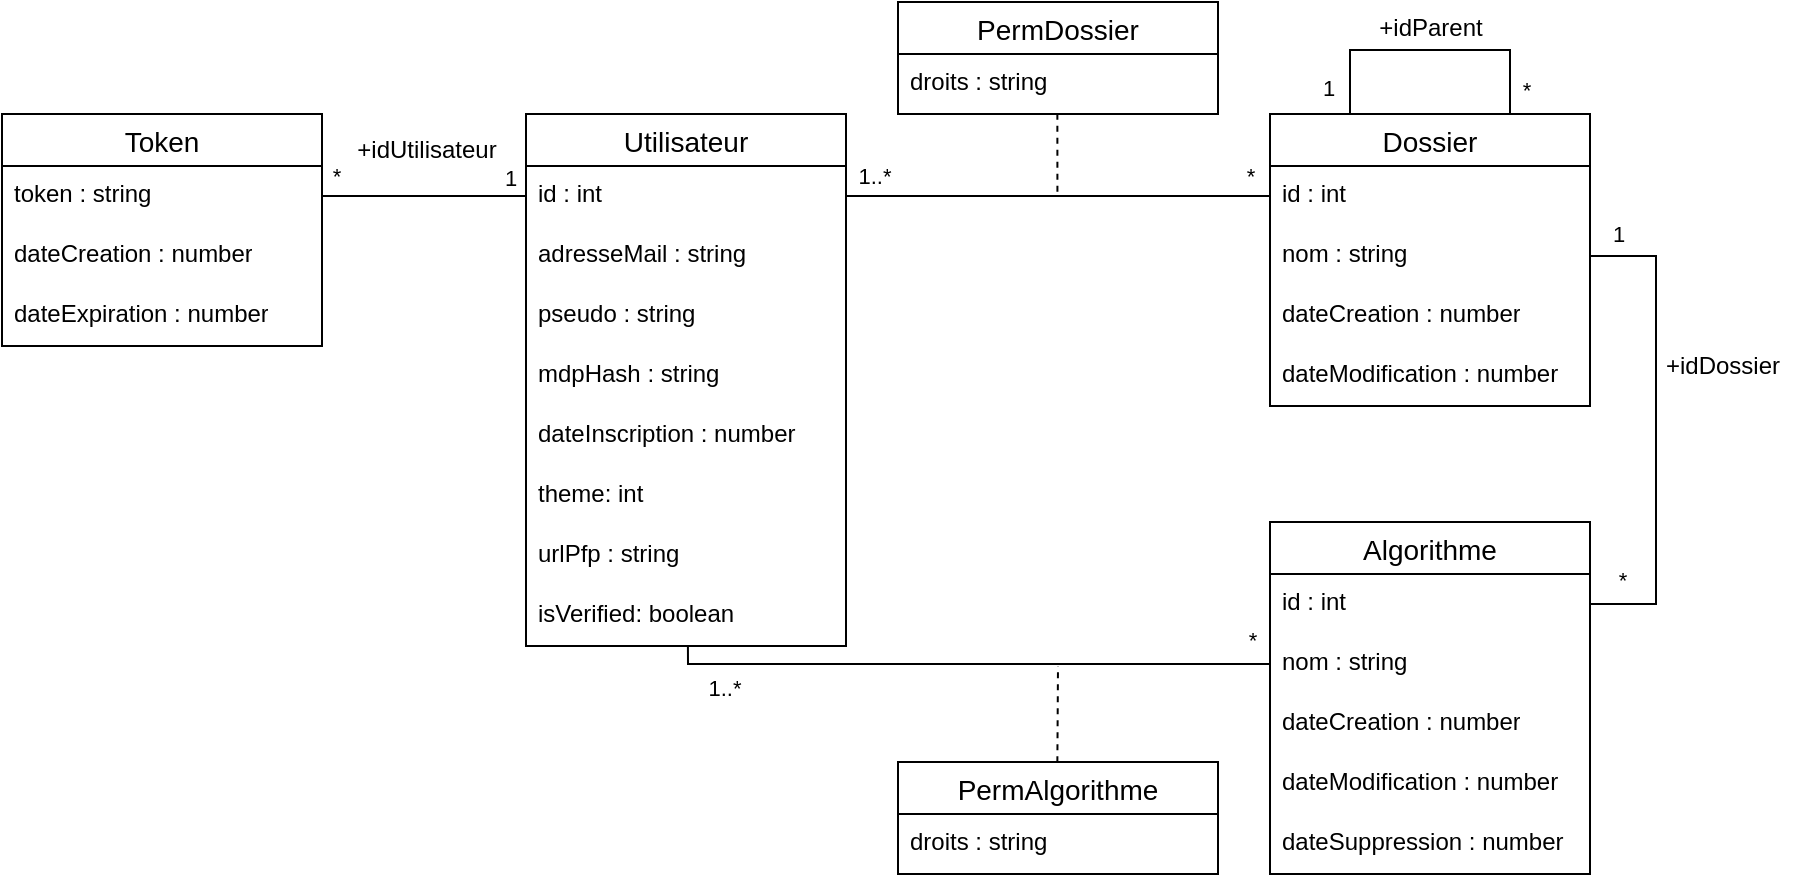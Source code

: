 <mxfile>
    <diagram name="Page-1" id="9FCioP1yI_8llP7Mw2wB">
        <mxGraphModel dx="2379" dy="1050" grid="0" gridSize="10" guides="1" tooltips="1" connect="1" arrows="1" fold="1" page="0" pageScale="1" pageWidth="827" pageHeight="1169" math="0" shadow="0">
            <root>
                <mxCell id="0"/>
                <mxCell id="1" parent="0"/>
                <mxCell id="wQBDHdp43ygAPrBhFsiP-1" value="Utilisateur" style="swimlane;fontStyle=0;childLayout=stackLayout;horizontal=1;startSize=26;horizontalStack=0;resizeParent=1;resizeParentMax=0;resizeLast=0;collapsible=1;marginBottom=0;align=center;fontSize=14;" parent="1" vertex="1">
                    <mxGeometry x="-1629" y="-243" width="160" height="266" as="geometry"/>
                </mxCell>
                <mxCell id="wQBDHdp43ygAPrBhFsiP-2" value="id : int" style="text;strokeColor=none;fillColor=none;spacingLeft=4;spacingRight=4;overflow=hidden;rotatable=0;points=[[0,0.5],[1,0.5]];portConstraint=eastwest;fontSize=12;whiteSpace=wrap;html=1;" parent="wQBDHdp43ygAPrBhFsiP-1" vertex="1">
                    <mxGeometry y="26" width="160" height="30" as="geometry"/>
                </mxCell>
                <mxCell id="wQBDHdp43ygAPrBhFsiP-3" value="adresseMail : string" style="text;strokeColor=none;fillColor=none;spacingLeft=4;spacingRight=4;overflow=hidden;rotatable=0;points=[[0,0.5],[1,0.5]];portConstraint=eastwest;fontSize=12;whiteSpace=wrap;html=1;" parent="wQBDHdp43ygAPrBhFsiP-1" vertex="1">
                    <mxGeometry y="56" width="160" height="30" as="geometry"/>
                </mxCell>
                <mxCell id="21" value="pseudo : string" style="text;strokeColor=none;fillColor=none;spacingLeft=4;spacingRight=4;overflow=hidden;rotatable=0;points=[[0,0.5],[1,0.5]];portConstraint=eastwest;fontSize=12;whiteSpace=wrap;html=1;" parent="wQBDHdp43ygAPrBhFsiP-1" vertex="1">
                    <mxGeometry y="86" width="160" height="30" as="geometry"/>
                </mxCell>
                <mxCell id="wQBDHdp43ygAPrBhFsiP-4" value="mdpHash : string" style="text;strokeColor=none;fillColor=none;spacingLeft=4;spacingRight=4;overflow=hidden;rotatable=0;points=[[0,0.5],[1,0.5]];portConstraint=eastwest;fontSize=12;whiteSpace=wrap;html=1;" parent="wQBDHdp43ygAPrBhFsiP-1" vertex="1">
                    <mxGeometry y="116" width="160" height="30" as="geometry"/>
                </mxCell>
                <mxCell id="wQBDHdp43ygAPrBhFsiP-30" value="dateInscription : number" style="text;strokeColor=none;fillColor=none;spacingLeft=4;spacingRight=4;overflow=hidden;rotatable=0;points=[[0,0.5],[1,0.5]];portConstraint=eastwest;fontSize=12;whiteSpace=wrap;html=1;" parent="wQBDHdp43ygAPrBhFsiP-1" vertex="1">
                    <mxGeometry y="146" width="160" height="30" as="geometry"/>
                </mxCell>
                <mxCell id="wQBDHdp43ygAPrBhFsiP-31" value="theme: int" style="text;strokeColor=none;fillColor=none;spacingLeft=4;spacingRight=4;overflow=hidden;rotatable=0;points=[[0,0.5],[1,0.5]];portConstraint=eastwest;fontSize=12;whiteSpace=wrap;html=1;" parent="wQBDHdp43ygAPrBhFsiP-1" vertex="1">
                    <mxGeometry y="176" width="160" height="30" as="geometry"/>
                </mxCell>
                <mxCell id="wQBDHdp43ygAPrBhFsiP-32" value="urlPfp : string" style="text;strokeColor=none;fillColor=none;spacingLeft=4;spacingRight=4;overflow=hidden;rotatable=0;points=[[0,0.5],[1,0.5]];portConstraint=eastwest;fontSize=12;whiteSpace=wrap;html=1;" parent="wQBDHdp43ygAPrBhFsiP-1" vertex="1">
                    <mxGeometry y="206" width="160" height="30" as="geometry"/>
                </mxCell>
                <mxCell id="24" value="isVerified: boolean" style="text;strokeColor=none;fillColor=none;spacingLeft=4;spacingRight=4;overflow=hidden;rotatable=0;points=[[0,0.5],[1,0.5]];portConstraint=eastwest;fontSize=12;whiteSpace=wrap;html=1;" parent="wQBDHdp43ygAPrBhFsiP-1" vertex="1">
                    <mxGeometry y="236" width="160" height="30" as="geometry"/>
                </mxCell>
                <mxCell id="wQBDHdp43ygAPrBhFsiP-5" value="Algorithme" style="swimlane;fontStyle=0;childLayout=stackLayout;horizontal=1;startSize=26;horizontalStack=0;resizeParent=1;resizeParentMax=0;resizeLast=0;collapsible=1;marginBottom=0;align=center;fontSize=14;" parent="1" vertex="1">
                    <mxGeometry x="-1257" y="-39" width="160" height="176" as="geometry"/>
                </mxCell>
                <mxCell id="wQBDHdp43ygAPrBhFsiP-6" value="id : int" style="text;strokeColor=none;fillColor=none;spacingLeft=4;spacingRight=4;overflow=hidden;rotatable=0;points=[[0,0.5],[1,0.5]];portConstraint=eastwest;fontSize=12;whiteSpace=wrap;html=1;" parent="wQBDHdp43ygAPrBhFsiP-5" vertex="1">
                    <mxGeometry y="26" width="160" height="30" as="geometry"/>
                </mxCell>
                <mxCell id="wQBDHdp43ygAPrBhFsiP-7" value="nom : string" style="text;strokeColor=none;fillColor=none;spacingLeft=4;spacingRight=4;overflow=hidden;rotatable=0;points=[[0,0.5],[1,0.5]];portConstraint=eastwest;fontSize=12;whiteSpace=wrap;html=1;" parent="wQBDHdp43ygAPrBhFsiP-5" vertex="1">
                    <mxGeometry y="56" width="160" height="30" as="geometry"/>
                </mxCell>
                <mxCell id="wQBDHdp43ygAPrBhFsiP-8" value="dateCreation : number" style="text;strokeColor=none;fillColor=none;spacingLeft=4;spacingRight=4;overflow=hidden;rotatable=0;points=[[0,0.5],[1,0.5]];portConstraint=eastwest;fontSize=12;whiteSpace=wrap;html=1;" parent="wQBDHdp43ygAPrBhFsiP-5" vertex="1">
                    <mxGeometry y="86" width="160" height="30" as="geometry"/>
                </mxCell>
                <mxCell id="wQBDHdp43ygAPrBhFsiP-39" value="dateModification : number" style="text;strokeColor=none;fillColor=none;spacingLeft=4;spacingRight=4;overflow=hidden;rotatable=0;points=[[0,0.5],[1,0.5]];portConstraint=eastwest;fontSize=12;whiteSpace=wrap;html=1;" parent="wQBDHdp43ygAPrBhFsiP-5" vertex="1">
                    <mxGeometry y="116" width="160" height="30" as="geometry"/>
                </mxCell>
                <mxCell id="wQBDHdp43ygAPrBhFsiP-40" value="dateSuppression : number" style="text;strokeColor=none;fillColor=none;spacingLeft=4;spacingRight=4;overflow=hidden;rotatable=0;points=[[0,0.5],[1,0.5]];portConstraint=eastwest;fontSize=12;whiteSpace=wrap;html=1;" parent="wQBDHdp43ygAPrBhFsiP-5" vertex="1">
                    <mxGeometry y="146" width="160" height="30" as="geometry"/>
                </mxCell>
                <mxCell id="wQBDHdp43ygAPrBhFsiP-9" value="Dossier" style="swimlane;fontStyle=0;childLayout=stackLayout;horizontal=1;startSize=26;horizontalStack=0;resizeParent=1;resizeParentMax=0;resizeLast=0;collapsible=1;marginBottom=0;align=center;fontSize=14;" parent="1" vertex="1">
                    <mxGeometry x="-1257" y="-243" width="160" height="146" as="geometry"/>
                </mxCell>
                <mxCell id="wQBDHdp43ygAPrBhFsiP-10" value="id : int" style="text;strokeColor=none;fillColor=none;spacingLeft=4;spacingRight=4;overflow=hidden;rotatable=0;points=[[0,0.5],[1,0.5]];portConstraint=eastwest;fontSize=12;whiteSpace=wrap;html=1;" parent="wQBDHdp43ygAPrBhFsiP-9" vertex="1">
                    <mxGeometry y="26" width="160" height="30" as="geometry"/>
                </mxCell>
                <mxCell id="wQBDHdp43ygAPrBhFsiP-11" value="nom : string" style="text;strokeColor=none;fillColor=none;spacingLeft=4;spacingRight=4;overflow=hidden;rotatable=0;points=[[0,0.5],[1,0.5]];portConstraint=eastwest;fontSize=12;whiteSpace=wrap;html=1;" parent="wQBDHdp43ygAPrBhFsiP-9" vertex="1">
                    <mxGeometry y="56" width="160" height="30" as="geometry"/>
                </mxCell>
                <mxCell id="2" value="dateCreation : number" style="text;strokeColor=none;fillColor=none;spacingLeft=4;spacingRight=4;overflow=hidden;rotatable=0;points=[[0,0.5],[1,0.5]];portConstraint=eastwest;fontSize=12;whiteSpace=wrap;html=1;" parent="wQBDHdp43ygAPrBhFsiP-9" vertex="1">
                    <mxGeometry y="86" width="160" height="30" as="geometry"/>
                </mxCell>
                <mxCell id="3" value="dateModification : number" style="text;strokeColor=none;fillColor=none;spacingLeft=4;spacingRight=4;overflow=hidden;rotatable=0;points=[[0,0.5],[1,0.5]];portConstraint=eastwest;fontSize=12;whiteSpace=wrap;html=1;" parent="wQBDHdp43ygAPrBhFsiP-9" vertex="1">
                    <mxGeometry y="116" width="160" height="30" as="geometry"/>
                </mxCell>
                <mxCell id="wQBDHdp43ygAPrBhFsiP-23" value="" style="endArrow=none;html=1;rounded=0;exitX=1;exitY=0.5;exitDx=0;exitDy=0;entryX=0;entryY=0.5;entryDx=0;entryDy=0;" parent="1" source="wQBDHdp43ygAPrBhFsiP-2" target="wQBDHdp43ygAPrBhFsiP-10" edge="1">
                    <mxGeometry width="50" height="50" relative="1" as="geometry">
                        <mxPoint x="-1378" y="-136" as="sourcePoint"/>
                        <mxPoint x="-1257" y="-204" as="targetPoint"/>
                    </mxGeometry>
                </mxCell>
                <mxCell id="wQBDHdp43ygAPrBhFsiP-28" value="1..*" style="edgeLabel;html=1;align=center;verticalAlign=middle;resizable=0;points=[];" parent="wQBDHdp43ygAPrBhFsiP-23" vertex="1" connectable="0">
                    <mxGeometry x="-0.771" y="-5" relative="1" as="geometry">
                        <mxPoint x="-11" y="-15" as="offset"/>
                    </mxGeometry>
                </mxCell>
                <mxCell id="wQBDHdp43ygAPrBhFsiP-29" value="*" style="edgeLabel;html=1;align=center;verticalAlign=middle;resizable=0;points=[];" parent="wQBDHdp43ygAPrBhFsiP-23" vertex="1" connectable="0">
                    <mxGeometry x="0.619" y="-2" relative="1" as="geometry">
                        <mxPoint x="30" y="-12" as="offset"/>
                    </mxGeometry>
                </mxCell>
                <mxCell id="wQBDHdp43ygAPrBhFsiP-38" value="" style="endArrow=none;html=1;rounded=0;entryX=0;entryY=0.5;entryDx=0;entryDy=0;exitX=0.506;exitY=1.016;exitDx=0;exitDy=0;exitPerimeter=0;" parent="1" source="24" target="wQBDHdp43ygAPrBhFsiP-7" edge="1">
                    <mxGeometry width="50" height="50" relative="1" as="geometry">
                        <mxPoint x="-1548" y="23" as="sourcePoint"/>
                        <mxPoint x="-1343" y="-116" as="targetPoint"/>
                        <Array as="points">
                            <mxPoint x="-1548" y="32"/>
                        </Array>
                    </mxGeometry>
                </mxCell>
                <mxCell id="wQBDHdp43ygAPrBhFsiP-41" value="1..*" style="edgeLabel;html=1;align=center;verticalAlign=middle;resizable=0;points=[];" parent="wQBDHdp43ygAPrBhFsiP-38" vertex="1" connectable="0">
                    <mxGeometry x="-0.827" y="3" relative="1" as="geometry">
                        <mxPoint y="15" as="offset"/>
                    </mxGeometry>
                </mxCell>
                <mxCell id="22" value="*" style="edgeLabel;html=1;align=center;verticalAlign=middle;resizable=0;points=[];" parent="wQBDHdp43ygAPrBhFsiP-38" vertex="1" connectable="0">
                    <mxGeometry x="0.858" y="-2" relative="1" as="geometry">
                        <mxPoint x="12" y="-14" as="offset"/>
                    </mxGeometry>
                </mxCell>
                <mxCell id="wQBDHdp43ygAPrBhFsiP-44" value="" style="endArrow=none;html=1;rounded=0;entryX=1;entryY=0.5;entryDx=0;entryDy=0;exitX=1;exitY=0.5;exitDx=0;exitDy=0;" parent="1" source="wQBDHdp43ygAPrBhFsiP-6" target="wQBDHdp43ygAPrBhFsiP-11" edge="1">
                    <mxGeometry width="50" height="50" relative="1" as="geometry">
                        <mxPoint x="-1098" y="-53" as="sourcePoint"/>
                        <mxPoint x="-1098" y="-203" as="targetPoint"/>
                        <Array as="points">
                            <mxPoint x="-1064" y="2"/>
                            <mxPoint x="-1064" y="-172"/>
                        </Array>
                    </mxGeometry>
                </mxCell>
                <mxCell id="wQBDHdp43ygAPrBhFsiP-45" value="1" style="edgeLabel;html=1;align=center;verticalAlign=middle;resizable=0;points=[];" parent="wQBDHdp43ygAPrBhFsiP-44" vertex="1" connectable="0">
                    <mxGeometry x="0.918" relative="1" as="geometry">
                        <mxPoint x="4" y="-11" as="offset"/>
                    </mxGeometry>
                </mxCell>
                <mxCell id="wQBDHdp43ygAPrBhFsiP-46" value="*" style="edgeLabel;html=1;align=center;verticalAlign=middle;resizable=0;points=[];" parent="wQBDHdp43ygAPrBhFsiP-44" vertex="1" connectable="0">
                    <mxGeometry x="-0.868" y="-2" relative="1" as="geometry">
                        <mxPoint y="-14" as="offset"/>
                    </mxGeometry>
                </mxCell>
                <mxCell id="wQBDHdp43ygAPrBhFsiP-58" value="" style="endArrow=none;html=1;rounded=0;entryX=0.25;entryY=0;entryDx=0;entryDy=0;exitX=0.75;exitY=0;exitDx=0;exitDy=0;" parent="1" source="wQBDHdp43ygAPrBhFsiP-9" target="wQBDHdp43ygAPrBhFsiP-9" edge="1">
                    <mxGeometry width="50" height="50" relative="1" as="geometry">
                        <mxPoint x="-1206.5" y="-261" as="sourcePoint"/>
                        <mxPoint x="-1206.5" y="-351" as="targetPoint"/>
                        <Array as="points">
                            <mxPoint x="-1137" y="-275"/>
                            <mxPoint x="-1217" y="-275"/>
                        </Array>
                    </mxGeometry>
                </mxCell>
                <mxCell id="wQBDHdp43ygAPrBhFsiP-59" value="1" style="edgeLabel;html=1;align=center;verticalAlign=middle;resizable=0;points=[];" parent="wQBDHdp43ygAPrBhFsiP-58" vertex="1" connectable="0">
                    <mxGeometry x="0.918" relative="1" as="geometry">
                        <mxPoint x="-11" y="-7" as="offset"/>
                    </mxGeometry>
                </mxCell>
                <mxCell id="wQBDHdp43ygAPrBhFsiP-60" value="*" style="edgeLabel;html=1;align=center;verticalAlign=middle;resizable=0;points=[];" parent="wQBDHdp43ygAPrBhFsiP-58" vertex="1" connectable="0">
                    <mxGeometry x="-0.868" y="-2" relative="1" as="geometry">
                        <mxPoint x="6" y="-3" as="offset"/>
                    </mxGeometry>
                </mxCell>
                <mxCell id="wQBDHdp43ygAPrBhFsiP-61" value="+idParent" style="text;html=1;align=center;verticalAlign=middle;resizable=0;points=[];autosize=1;strokeColor=none;fillColor=none;" parent="1" vertex="1">
                    <mxGeometry x="-1212.5" y="-299" width="71" height="26" as="geometry"/>
                </mxCell>
                <mxCell id="wQBDHdp43ygAPrBhFsiP-62" value="+idDossier" style="text;html=1;align=center;verticalAlign=middle;resizable=0;points=[];autosize=1;strokeColor=none;fillColor=none;" parent="1" vertex="1">
                    <mxGeometry x="-1071" y="-130" width="79" height="26" as="geometry"/>
                </mxCell>
                <mxCell id="wQBDHdp43ygAPrBhFsiP-63" value="" style="endArrow=none;dashed=1;html=1;rounded=0;entryX=0.498;entryY=1.002;entryDx=0;entryDy=0;entryPerimeter=0;" parent="1" target="wQBDHdp43ygAPrBhFsiP-65" edge="1">
                    <mxGeometry width="50" height="50" relative="1" as="geometry">
                        <mxPoint x="-1363.29" y="-204.12" as="sourcePoint"/>
                        <mxPoint x="-1363.29" y="-246" as="targetPoint"/>
                    </mxGeometry>
                </mxCell>
                <mxCell id="wQBDHdp43ygAPrBhFsiP-64" value="PermDossier" style="swimlane;fontStyle=0;childLayout=stackLayout;horizontal=1;startSize=26;horizontalStack=0;resizeParent=1;resizeParentMax=0;resizeLast=0;collapsible=1;marginBottom=0;align=center;fontSize=14;" parent="1" vertex="1">
                    <mxGeometry x="-1443" y="-299" width="160" height="56" as="geometry"/>
                </mxCell>
                <mxCell id="wQBDHdp43ygAPrBhFsiP-65" value="droits : string" style="text;strokeColor=none;fillColor=none;spacingLeft=4;spacingRight=4;overflow=hidden;rotatable=0;points=[[0,0.5],[1,0.5]];portConstraint=eastwest;fontSize=12;whiteSpace=wrap;html=1;" parent="wQBDHdp43ygAPrBhFsiP-64" vertex="1">
                    <mxGeometry y="26" width="160" height="30" as="geometry"/>
                </mxCell>
                <mxCell id="wQBDHdp43ygAPrBhFsiP-67" value="" style="endArrow=none;dashed=1;html=1;rounded=0;exitX=0.498;exitY=0.003;exitDx=0;exitDy=0;exitPerimeter=0;" parent="1" source="wQBDHdp43ygAPrBhFsiP-68" edge="1">
                    <mxGeometry width="50" height="50" relative="1" as="geometry">
                        <mxPoint x="-1363.29" y="12" as="sourcePoint"/>
                        <mxPoint x="-1363" y="33" as="targetPoint"/>
                    </mxGeometry>
                </mxCell>
                <mxCell id="wQBDHdp43ygAPrBhFsiP-68" value="PermAlgorithme" style="swimlane;fontStyle=0;childLayout=stackLayout;horizontal=1;startSize=26;horizontalStack=0;resizeParent=1;resizeParentMax=0;resizeLast=0;collapsible=1;marginBottom=0;align=center;fontSize=14;" parent="1" vertex="1">
                    <mxGeometry x="-1443" y="81" width="160" height="56" as="geometry"/>
                </mxCell>
                <mxCell id="wQBDHdp43ygAPrBhFsiP-69" value="droits : string" style="text;strokeColor=none;fillColor=none;spacingLeft=4;spacingRight=4;overflow=hidden;rotatable=0;points=[[0,0.5],[1,0.5]];portConstraint=eastwest;fontSize=12;whiteSpace=wrap;html=1;" parent="wQBDHdp43ygAPrBhFsiP-68" vertex="1">
                    <mxGeometry y="26" width="160" height="30" as="geometry"/>
                </mxCell>
                <mxCell id="4" value="Token" style="swimlane;fontStyle=0;childLayout=stackLayout;horizontal=1;startSize=26;horizontalStack=0;resizeParent=1;resizeParentMax=0;resizeLast=0;collapsible=1;marginBottom=0;align=center;fontSize=14;" parent="1" vertex="1">
                    <mxGeometry x="-1891" y="-243" width="160" height="116" as="geometry"/>
                </mxCell>
                <mxCell id="5" value="token : string" style="text;strokeColor=none;fillColor=none;spacingLeft=4;spacingRight=4;overflow=hidden;rotatable=0;points=[[0,0.5],[1,0.5]];portConstraint=eastwest;fontSize=12;whiteSpace=wrap;html=1;" parent="4" vertex="1">
                    <mxGeometry y="26" width="160" height="30" as="geometry"/>
                </mxCell>
                <mxCell id="19" value="dateCreation : number" style="text;strokeColor=none;fillColor=none;spacingLeft=4;spacingRight=4;overflow=hidden;rotatable=0;points=[[0,0.5],[1,0.5]];portConstraint=eastwest;fontSize=12;whiteSpace=wrap;html=1;" parent="4" vertex="1">
                    <mxGeometry y="56" width="160" height="30" as="geometry"/>
                </mxCell>
                <mxCell id="6" value="dateExpiration : number" style="text;strokeColor=none;fillColor=none;spacingLeft=4;spacingRight=4;overflow=hidden;rotatable=0;points=[[0,0.5],[1,0.5]];portConstraint=eastwest;fontSize=12;whiteSpace=wrap;html=1;" parent="4" vertex="1">
                    <mxGeometry y="86" width="160" height="30" as="geometry"/>
                </mxCell>
                <mxCell id="15" value="" style="endArrow=none;html=1;exitX=1;exitY=0.5;exitDx=0;exitDy=0;entryX=0;entryY=0.5;entryDx=0;entryDy=0;rounded=0;" parent="1" source="5" target="wQBDHdp43ygAPrBhFsiP-2" edge="1">
                    <mxGeometry width="50" height="50" relative="1" as="geometry">
                        <mxPoint x="-1769" y="-193" as="sourcePoint"/>
                        <mxPoint x="-1719" y="-243" as="targetPoint"/>
                        <Array as="points"/>
                    </mxGeometry>
                </mxCell>
                <mxCell id="17" value="1" style="edgeLabel;html=1;align=center;verticalAlign=middle;resizable=0;points=[];" parent="15" vertex="1" connectable="0">
                    <mxGeometry x="0.628" relative="1" as="geometry">
                        <mxPoint x="11" y="-9" as="offset"/>
                    </mxGeometry>
                </mxCell>
                <mxCell id="18" value="*" style="edgeLabel;html=1;align=center;verticalAlign=middle;resizable=0;points=[];" parent="15" vertex="1" connectable="0">
                    <mxGeometry x="-0.787" y="1" relative="1" as="geometry">
                        <mxPoint x="-4" y="-9" as="offset"/>
                    </mxGeometry>
                </mxCell>
                <mxCell id="23" value="+idUtilisateur" style="text;html=1;align=center;verticalAlign=middle;resizable=0;points=[];autosize=1;strokeColor=none;fillColor=none;" parent="1" vertex="1">
                    <mxGeometry x="-1723" y="-238" width="88" height="26" as="geometry"/>
                </mxCell>
            </root>
        </mxGraphModel>
    </diagram>
</mxfile>